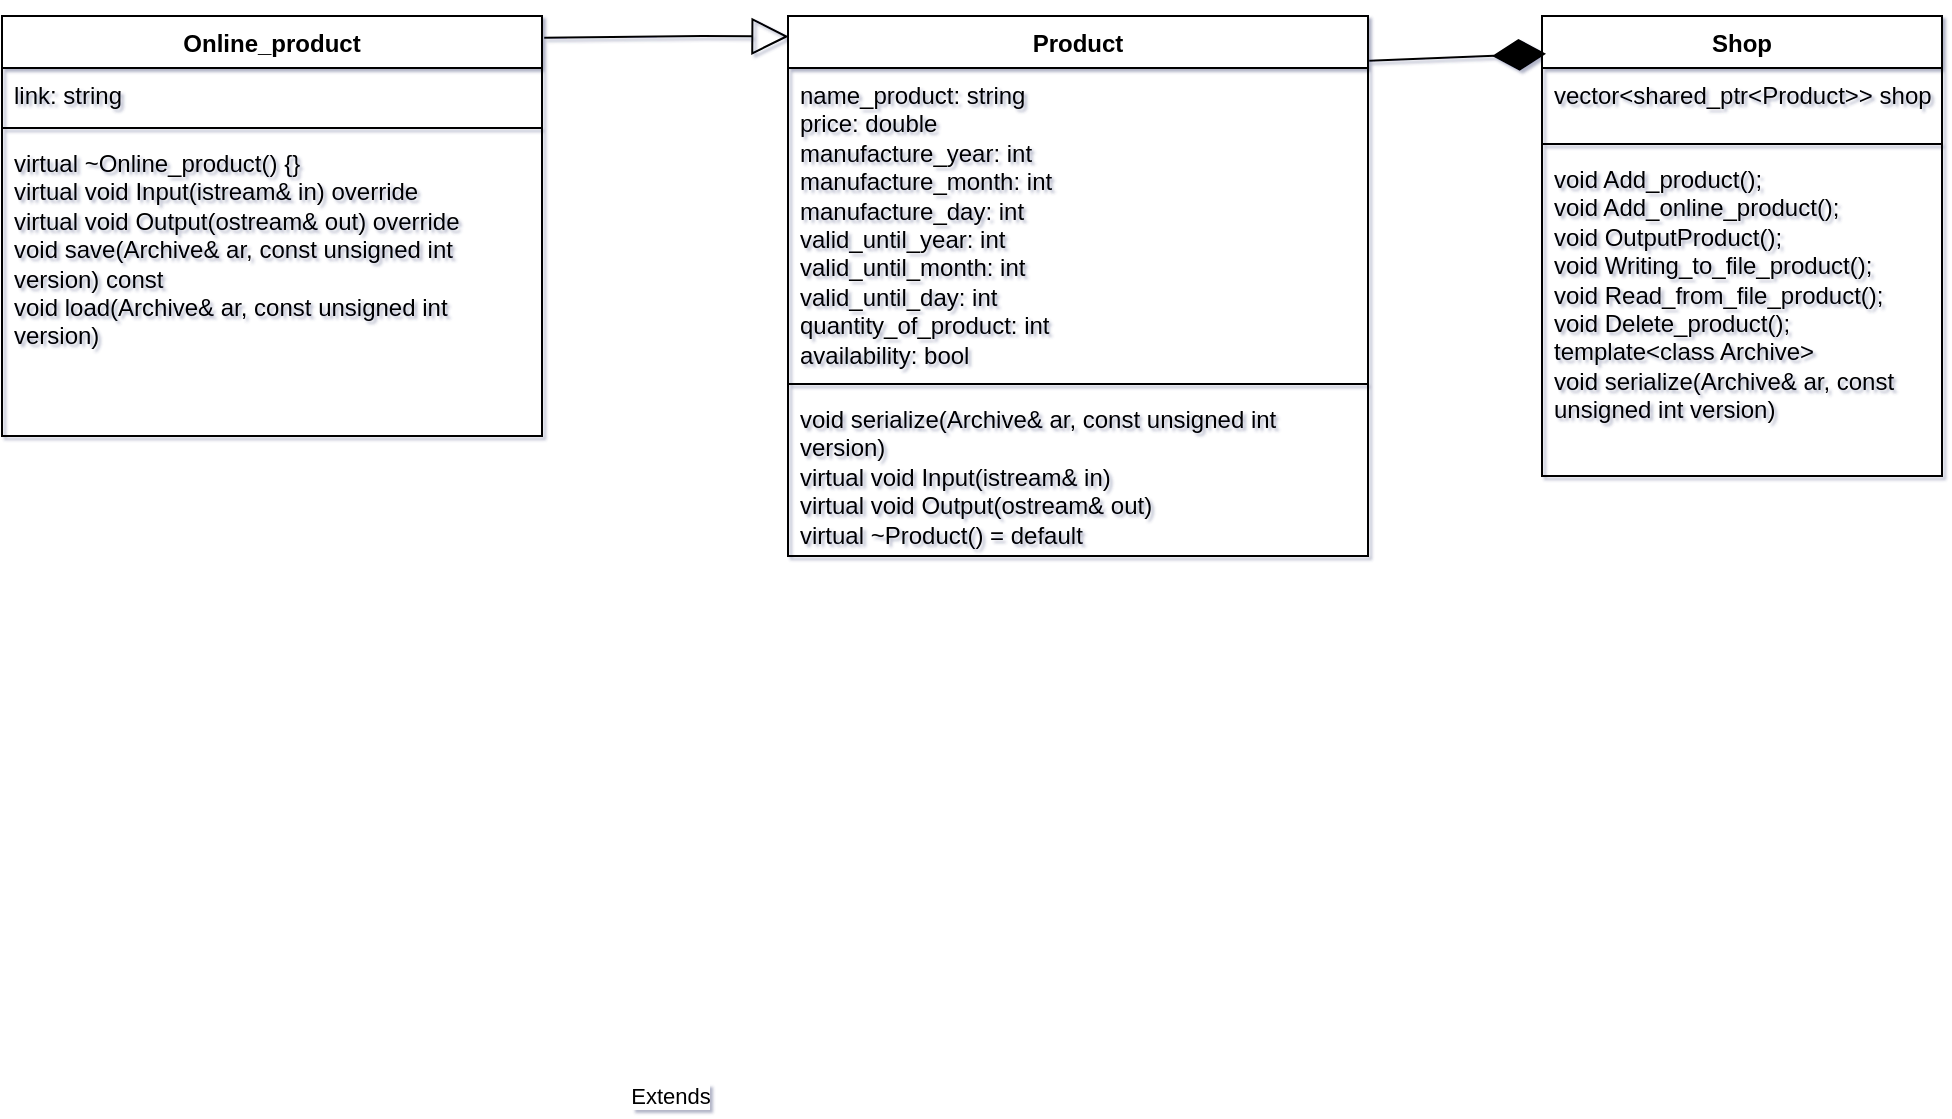 <mxfile version="24.7.17">
  <diagram name="Страница 1" id="QPLUw4lkBLdO3ElsFG-D">
    <mxGraphModel dx="1075" dy="744" grid="1" gridSize="10" guides="1" tooltips="1" connect="1" arrows="1" fold="1" page="1" pageScale="1" pageWidth="827" pageHeight="1169" background="#ffffff" math="0" shadow="1">
      <root>
        <mxCell id="0" />
        <mxCell id="1" parent="0" />
        <mxCell id="11sypcHdHsTxZYiG7tf--1" value="Online_product" style="swimlane;fontStyle=1;align=center;verticalAlign=top;childLayout=stackLayout;horizontal=1;startSize=26;horizontalStack=0;resizeParent=1;resizeParentMax=0;resizeLast=0;collapsible=1;marginBottom=0;whiteSpace=wrap;html=1;" parent="1" vertex="1">
          <mxGeometry x="20" y="240" width="270" height="210" as="geometry" />
        </mxCell>
        <mxCell id="11sypcHdHsTxZYiG7tf--2" value="link: string" style="text;strokeColor=none;fillColor=none;align=left;verticalAlign=top;spacingLeft=4;spacingRight=4;overflow=hidden;rotatable=0;points=[[0,0.5],[1,0.5]];portConstraint=eastwest;whiteSpace=wrap;html=1;" parent="11sypcHdHsTxZYiG7tf--1" vertex="1">
          <mxGeometry y="26" width="270" height="26" as="geometry" />
        </mxCell>
        <mxCell id="11sypcHdHsTxZYiG7tf--3" value="" style="line;strokeWidth=1;fillColor=none;align=left;verticalAlign=middle;spacingTop=-1;spacingLeft=3;spacingRight=3;rotatable=0;labelPosition=right;points=[];portConstraint=eastwest;strokeColor=inherit;" parent="11sypcHdHsTxZYiG7tf--1" vertex="1">
          <mxGeometry y="52" width="270" height="8" as="geometry" />
        </mxCell>
        <mxCell id="11sypcHdHsTxZYiG7tf--4" value="virtual ~Online_product() {}&lt;br&gt;virtual void Input(istream&amp;amp; in) override&amp;nbsp;&lt;br&gt;virtual void Output(ostream&amp;amp; out) override&lt;br&gt;void save(Archive&amp;amp; ar, const unsigned int version) const&lt;br&gt;void load(Archive&amp;amp; ar, const unsigned int version)" style="text;strokeColor=none;fillColor=none;align=left;verticalAlign=top;spacingLeft=4;spacingRight=4;overflow=hidden;rotatable=0;points=[[0,0.5],[1,0.5]];portConstraint=eastwest;whiteSpace=wrap;html=1;" parent="11sypcHdHsTxZYiG7tf--1" vertex="1">
          <mxGeometry y="60" width="270" height="150" as="geometry" />
        </mxCell>
        <mxCell id="11sypcHdHsTxZYiG7tf--5" value="Product" style="swimlane;fontStyle=1;align=center;verticalAlign=top;childLayout=stackLayout;horizontal=1;startSize=26;horizontalStack=0;resizeParent=1;resizeParentMax=0;resizeLast=0;collapsible=1;marginBottom=0;whiteSpace=wrap;html=1;" parent="1" vertex="1">
          <mxGeometry x="413" y="240" width="290" height="270" as="geometry" />
        </mxCell>
        <mxCell id="11sypcHdHsTxZYiG7tf--6" value="&lt;div&gt;name_product: string&lt;/div&gt;&lt;div&gt;price: double&lt;/div&gt;&lt;div&gt;manufacture_year: int&lt;/div&gt;&lt;div&gt;manufacture_month: int&lt;/div&gt;&lt;div&gt;manufacture_day: int&lt;/div&gt;&lt;div&gt;valid_until_year: int&lt;/div&gt;&lt;div&gt;&lt;span style=&quot;background-color: initial;&quot;&gt;valid_until_month: int&lt;/span&gt;&lt;/div&gt;&lt;div&gt;valid_until_day: int&lt;/div&gt;&lt;div&gt;quantity_of_product: int&lt;/div&gt;&lt;div&gt;availability: bool&lt;/div&gt;" style="text;strokeColor=none;fillColor=none;align=left;verticalAlign=top;spacingLeft=4;spacingRight=4;overflow=hidden;rotatable=0;points=[[0,0.5],[1,0.5]];portConstraint=eastwest;whiteSpace=wrap;html=1;" parent="11sypcHdHsTxZYiG7tf--5" vertex="1">
          <mxGeometry y="26" width="290" height="154" as="geometry" />
        </mxCell>
        <mxCell id="11sypcHdHsTxZYiG7tf--7" value="" style="line;strokeWidth=1;fillColor=none;align=left;verticalAlign=middle;spacingTop=-1;spacingLeft=3;spacingRight=3;rotatable=0;labelPosition=right;points=[];portConstraint=eastwest;strokeColor=inherit;" parent="11sypcHdHsTxZYiG7tf--5" vertex="1">
          <mxGeometry y="180" width="290" height="8" as="geometry" />
        </mxCell>
        <mxCell id="11sypcHdHsTxZYiG7tf--8" value="&lt;div&gt;void serialize(Archive&amp;amp; ar, const unsigned int version)&lt;/div&gt;&lt;div&gt;&lt;span style=&quot;&quot;&gt;virtual void Input(istream&amp;amp; in)&lt;/span&gt;&lt;/div&gt;&lt;div&gt;&lt;span style=&quot;&quot;&gt;virtual void Output(ostream&amp;amp; out)&lt;/span&gt;&lt;/div&gt;&lt;div&gt;&lt;span style=&quot;&quot;&gt;virtual ~Product() = default&lt;/span&gt;&lt;/div&gt;" style="text;strokeColor=none;fillColor=none;align=left;verticalAlign=top;spacingLeft=4;spacingRight=4;overflow=hidden;rotatable=0;points=[[0,0.5],[1,0.5]];portConstraint=eastwest;whiteSpace=wrap;html=1;" parent="11sypcHdHsTxZYiG7tf--5" vertex="1">
          <mxGeometry y="188" width="290" height="82" as="geometry" />
        </mxCell>
        <mxCell id="11sypcHdHsTxZYiG7tf--9" value="Shop" style="swimlane;fontStyle=1;align=center;verticalAlign=top;childLayout=stackLayout;horizontal=1;startSize=26;horizontalStack=0;resizeParent=1;resizeParentMax=0;resizeLast=0;collapsible=1;marginBottom=0;whiteSpace=wrap;html=1;" parent="1" vertex="1">
          <mxGeometry x="790" y="240" width="200" height="230" as="geometry" />
        </mxCell>
        <mxCell id="11sypcHdHsTxZYiG7tf--10" value="vector&amp;lt;shared_ptr&amp;lt;Product&amp;gt;&amp;gt; shop" style="text;strokeColor=none;fillColor=none;align=left;verticalAlign=top;spacingLeft=4;spacingRight=4;overflow=hidden;rotatable=0;points=[[0,0.5],[1,0.5]];portConstraint=eastwest;whiteSpace=wrap;html=1;" parent="11sypcHdHsTxZYiG7tf--9" vertex="1">
          <mxGeometry y="26" width="200" height="34" as="geometry" />
        </mxCell>
        <mxCell id="11sypcHdHsTxZYiG7tf--11" value="" style="line;strokeWidth=1;fillColor=none;align=left;verticalAlign=middle;spacingTop=-1;spacingLeft=3;spacingRight=3;rotatable=0;labelPosition=right;points=[];portConstraint=eastwest;strokeColor=inherit;" parent="11sypcHdHsTxZYiG7tf--9" vertex="1">
          <mxGeometry y="60" width="200" height="8" as="geometry" />
        </mxCell>
        <mxCell id="11sypcHdHsTxZYiG7tf--12" value="&lt;div&gt;void Add_product();&lt;/div&gt;&lt;div&gt;void Add_online_product();&lt;/div&gt;&lt;div&gt;void OutputProduct();&lt;/div&gt;&lt;div&gt;void Writing_to_file_product();&lt;/div&gt;&lt;div&gt;void Read_from_file_product();&lt;/div&gt;&lt;div&gt;void Delete_product();&lt;/div&gt;&lt;div&gt;template&amp;lt;class Archive&amp;gt;&lt;/div&gt;&lt;div&gt;void serialize(Archive&amp;amp; ar, const unsigned int version)&lt;/div&gt;" style="text;strokeColor=none;fillColor=none;align=left;verticalAlign=top;spacingLeft=4;spacingRight=4;overflow=hidden;rotatable=0;points=[[0,0.5],[1,0.5]];portConstraint=eastwest;whiteSpace=wrap;html=1;" parent="11sypcHdHsTxZYiG7tf--9" vertex="1">
          <mxGeometry y="68" width="200" height="162" as="geometry" />
        </mxCell>
        <mxCell id="11sypcHdHsTxZYiG7tf--14" value="" style="endArrow=diamondThin;endFill=1;endSize=24;html=1;rounded=0;entryX=0.01;entryY=0.082;entryDx=0;entryDy=0;entryPerimeter=0;exitX=1.002;exitY=0.083;exitDx=0;exitDy=0;exitPerimeter=0;" parent="1" source="11sypcHdHsTxZYiG7tf--5" target="11sypcHdHsTxZYiG7tf--9" edge="1">
          <mxGeometry width="160" relative="1" as="geometry">
            <mxPoint x="680" y="490" as="sourcePoint" />
            <mxPoint x="840" y="490" as="targetPoint" />
          </mxGeometry>
        </mxCell>
        <mxCell id="11sypcHdHsTxZYiG7tf--16" value="Extends" style="endArrow=block;endSize=16;endFill=0;html=1;rounded=0;exitX=1.004;exitY=0.052;exitDx=0;exitDy=0;exitPerimeter=0;entryX=0.001;entryY=0.038;entryDx=0;entryDy=0;entryPerimeter=0;" parent="1" source="11sypcHdHsTxZYiG7tf--1" target="11sypcHdHsTxZYiG7tf--5" edge="1">
          <mxGeometry x="-0.086" y="-530" width="160" relative="1" as="geometry">
            <mxPoint x="290" y="250" as="sourcePoint" />
            <mxPoint x="450" y="250" as="targetPoint" />
            <Array as="points">
              <mxPoint x="370" y="250" />
            </Array>
            <mxPoint x="1" as="offset" />
          </mxGeometry>
        </mxCell>
      </root>
    </mxGraphModel>
  </diagram>
</mxfile>
